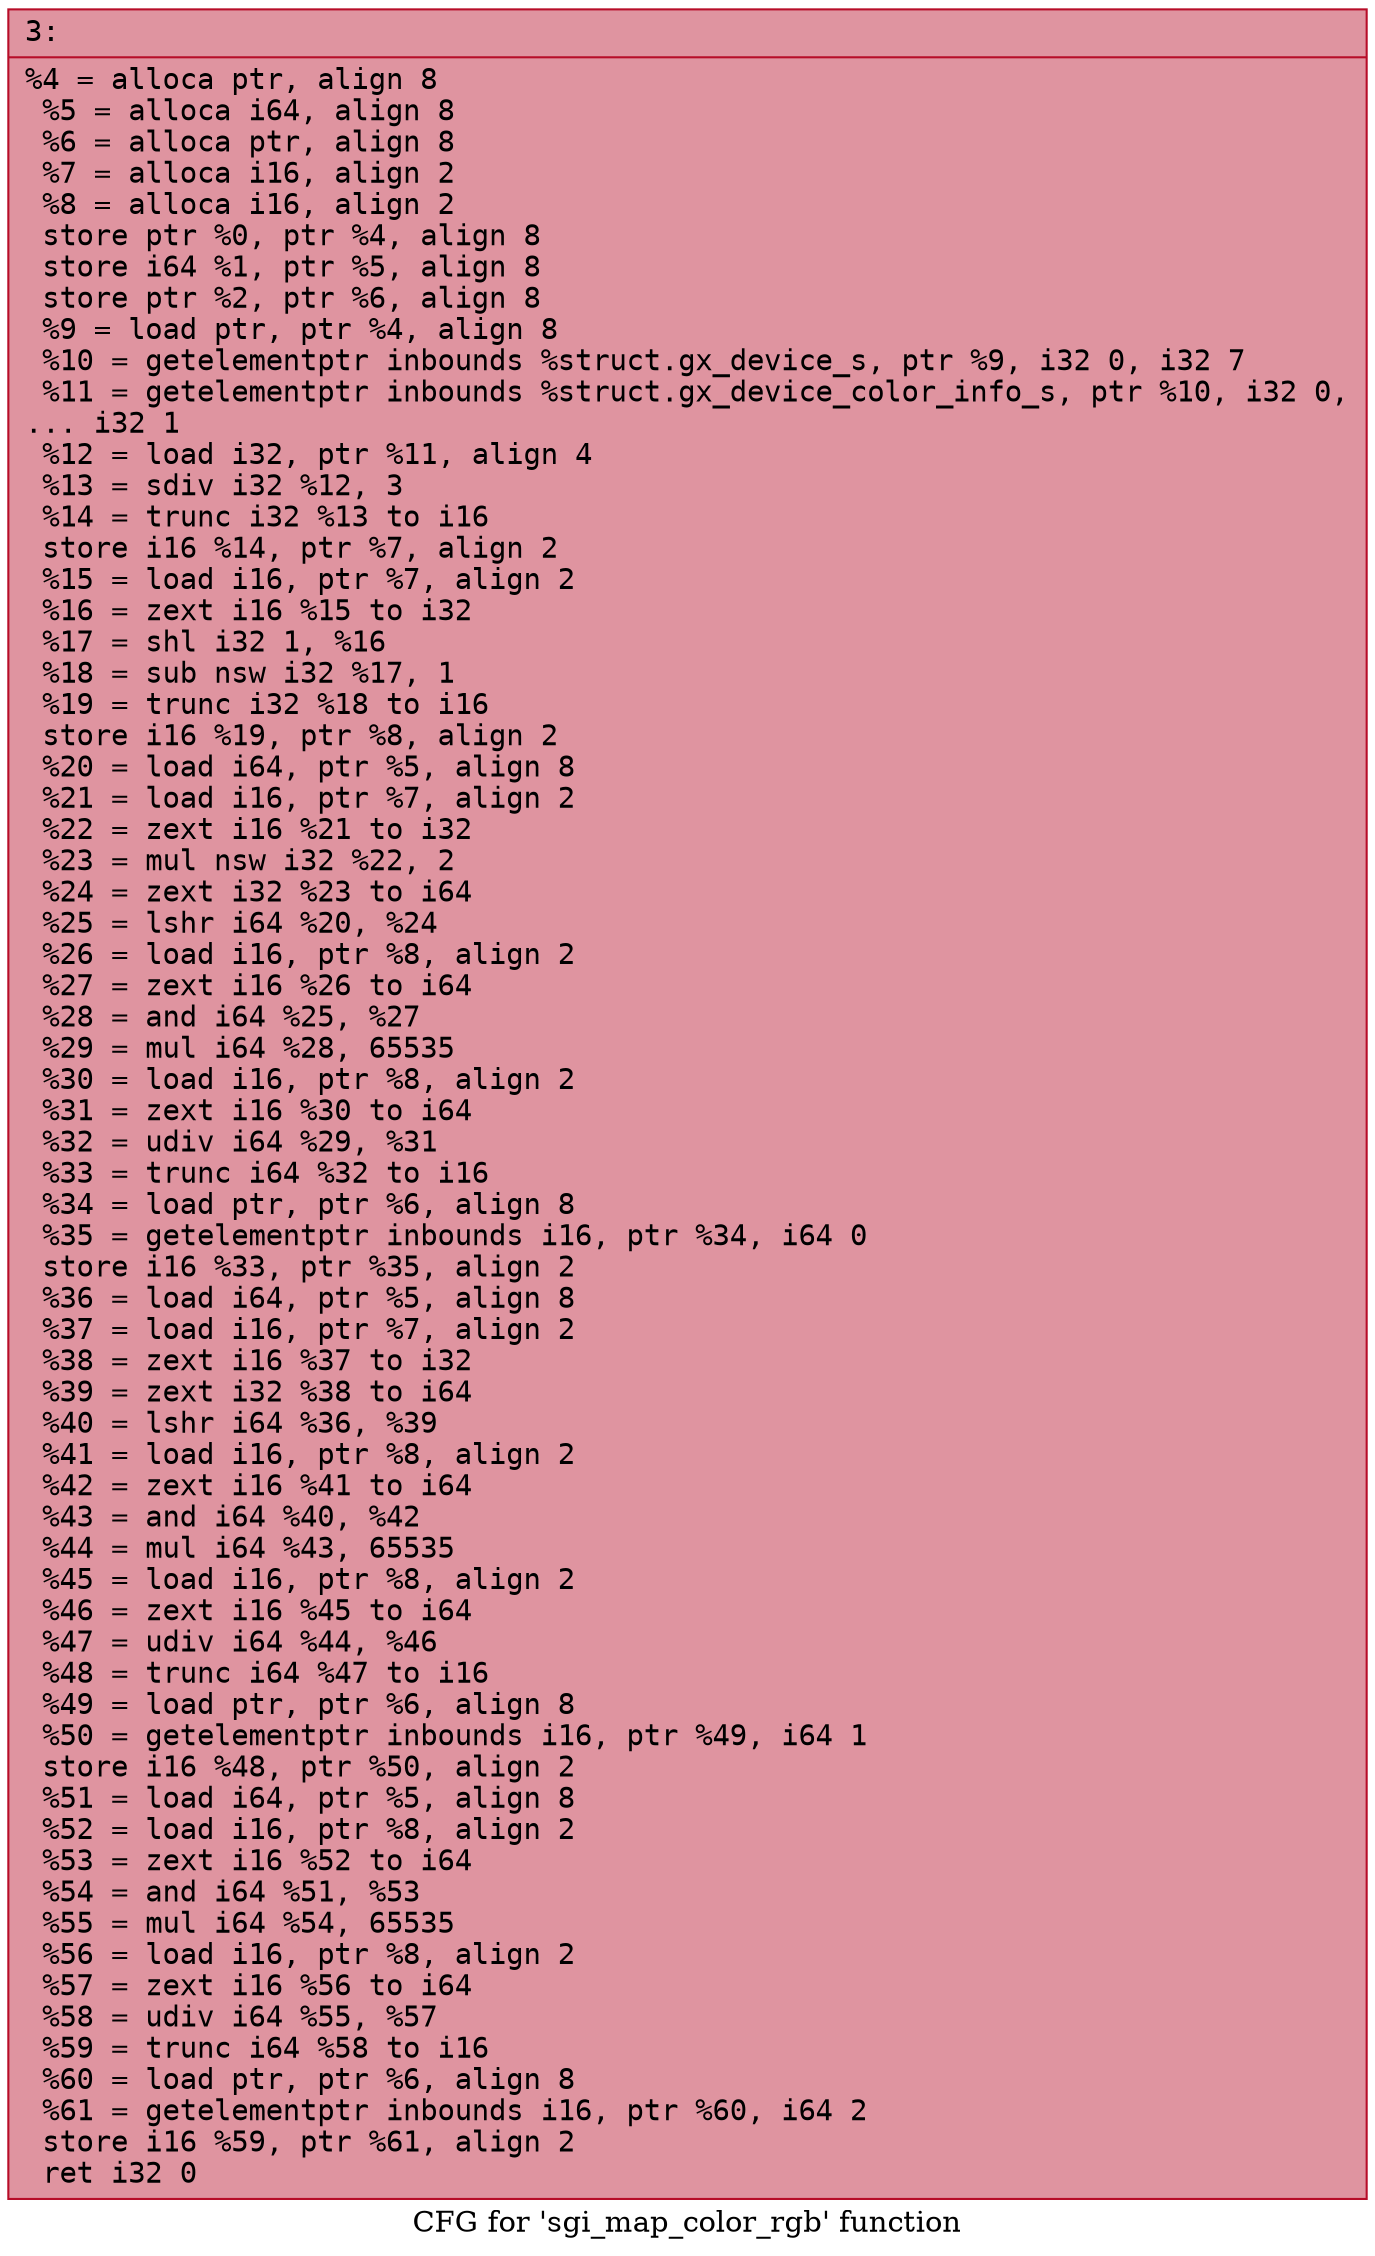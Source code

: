 digraph "CFG for 'sgi_map_color_rgb' function" {
	label="CFG for 'sgi_map_color_rgb' function";

	Node0x60000254bac0 [shape=record,color="#b70d28ff", style=filled, fillcolor="#b70d2870" fontname="Courier",label="{3:\l|  %4 = alloca ptr, align 8\l  %5 = alloca i64, align 8\l  %6 = alloca ptr, align 8\l  %7 = alloca i16, align 2\l  %8 = alloca i16, align 2\l  store ptr %0, ptr %4, align 8\l  store i64 %1, ptr %5, align 8\l  store ptr %2, ptr %6, align 8\l  %9 = load ptr, ptr %4, align 8\l  %10 = getelementptr inbounds %struct.gx_device_s, ptr %9, i32 0, i32 7\l  %11 = getelementptr inbounds %struct.gx_device_color_info_s, ptr %10, i32 0,\l... i32 1\l  %12 = load i32, ptr %11, align 4\l  %13 = sdiv i32 %12, 3\l  %14 = trunc i32 %13 to i16\l  store i16 %14, ptr %7, align 2\l  %15 = load i16, ptr %7, align 2\l  %16 = zext i16 %15 to i32\l  %17 = shl i32 1, %16\l  %18 = sub nsw i32 %17, 1\l  %19 = trunc i32 %18 to i16\l  store i16 %19, ptr %8, align 2\l  %20 = load i64, ptr %5, align 8\l  %21 = load i16, ptr %7, align 2\l  %22 = zext i16 %21 to i32\l  %23 = mul nsw i32 %22, 2\l  %24 = zext i32 %23 to i64\l  %25 = lshr i64 %20, %24\l  %26 = load i16, ptr %8, align 2\l  %27 = zext i16 %26 to i64\l  %28 = and i64 %25, %27\l  %29 = mul i64 %28, 65535\l  %30 = load i16, ptr %8, align 2\l  %31 = zext i16 %30 to i64\l  %32 = udiv i64 %29, %31\l  %33 = trunc i64 %32 to i16\l  %34 = load ptr, ptr %6, align 8\l  %35 = getelementptr inbounds i16, ptr %34, i64 0\l  store i16 %33, ptr %35, align 2\l  %36 = load i64, ptr %5, align 8\l  %37 = load i16, ptr %7, align 2\l  %38 = zext i16 %37 to i32\l  %39 = zext i32 %38 to i64\l  %40 = lshr i64 %36, %39\l  %41 = load i16, ptr %8, align 2\l  %42 = zext i16 %41 to i64\l  %43 = and i64 %40, %42\l  %44 = mul i64 %43, 65535\l  %45 = load i16, ptr %8, align 2\l  %46 = zext i16 %45 to i64\l  %47 = udiv i64 %44, %46\l  %48 = trunc i64 %47 to i16\l  %49 = load ptr, ptr %6, align 8\l  %50 = getelementptr inbounds i16, ptr %49, i64 1\l  store i16 %48, ptr %50, align 2\l  %51 = load i64, ptr %5, align 8\l  %52 = load i16, ptr %8, align 2\l  %53 = zext i16 %52 to i64\l  %54 = and i64 %51, %53\l  %55 = mul i64 %54, 65535\l  %56 = load i16, ptr %8, align 2\l  %57 = zext i16 %56 to i64\l  %58 = udiv i64 %55, %57\l  %59 = trunc i64 %58 to i16\l  %60 = load ptr, ptr %6, align 8\l  %61 = getelementptr inbounds i16, ptr %60, i64 2\l  store i16 %59, ptr %61, align 2\l  ret i32 0\l}"];
}
